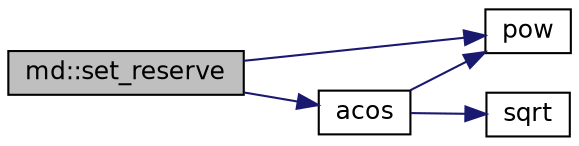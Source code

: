 digraph "md::set_reserve"
{
 // INTERACTIVE_SVG=YES
 // LATEX_PDF_SIZE
  bgcolor="transparent";
  edge [fontname="Helvetica",fontsize="12",labelfontname="Helvetica",labelfontsize="12"];
  node [fontname="Helvetica",fontsize="12",shape=record];
  rankdir="LR";
  Node1 [label="md::set_reserve",height=0.2,width=0.4,color="black", fillcolor="grey75", style="filled", fontcolor="black",tooltip="Set reserve memory according to skin size and some arbitrary number of particles."];
  Node1 -> Node2 [color="midnightblue",fontsize="12",style="solid",fontname="Helvetica"];
  Node2 [label="acos",height=0.2,width=0.4,color="black",URL="$autodiff_8libmd_8cc_a040c41bf3dc05dcba9979d734c21baee.html#a040c41bf3dc05dcba9979d734c21baee",tooltip=" "];
  Node2 -> Node3 [color="midnightblue",fontsize="12",style="solid",fontname="Helvetica"];
  Node3 [label="pow",height=0.2,width=0.4,color="black",URL="$autodiff_8libmd_8cc_a4fd9e414f0c7ab2098dcea6c6de318d9.html#a4fd9e414f0c7ab2098dcea6c6de318d9",tooltip=" "];
  Node2 -> Node4 [color="midnightblue",fontsize="12",style="solid",fontname="Helvetica"];
  Node4 [label="sqrt",height=0.2,width=0.4,color="black",URL="$autodiff_8libmd_8cc_af33bda4d5a7fc8ad1679ec339a730045.html#af33bda4d5a7fc8ad1679ec339a730045",tooltip=" "];
  Node1 -> Node3 [color="midnightblue",fontsize="12",style="solid",fontname="Helvetica"];
}
